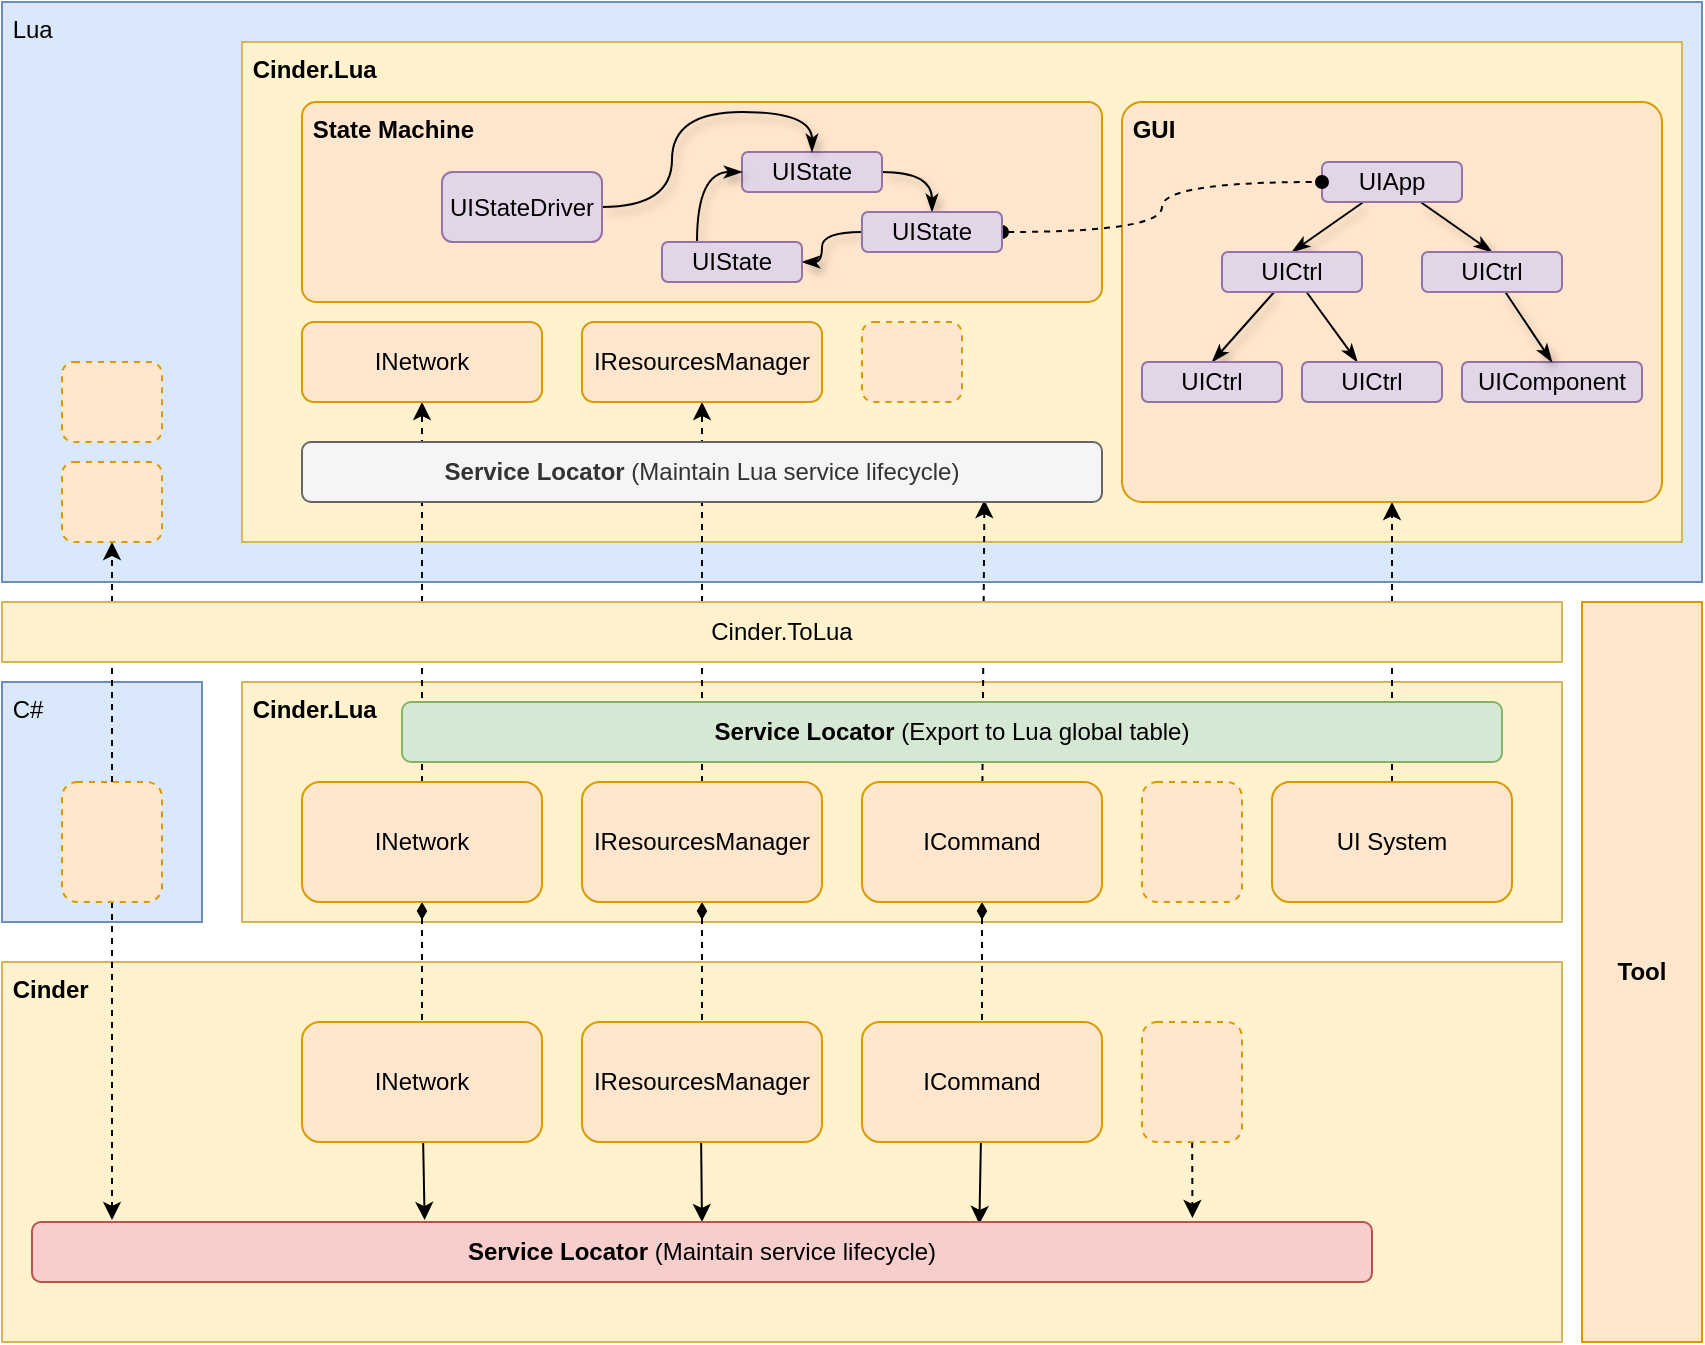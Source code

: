 <mxfile version="13.0.3" type="device"><diagram id="6hGFLwfOUW9BJ-s0fimq" name="Page-1"><mxGraphModel dx="1913" dy="1975" grid="1" gridSize="10" guides="0" tooltips="1" connect="1" arrows="1" fold="1" page="1" pageScale="1" pageWidth="827" pageHeight="1169" math="0" shadow="0"><root><mxCell id="0"/><mxCell id="1" parent="0"/><mxCell id="24" value="&amp;nbsp;C#" style="rounded=0;whiteSpace=wrap;html=1;align=left;fillColor=#dae8fc;strokeColor=#6c8ebf;fontColor=#000000;verticalAlign=top;" parent="1" vertex="1"><mxGeometry x="-40" y="240" width="100" height="120" as="geometry"/></mxCell><mxCell id="25" value="&amp;nbsp;Lua" style="rounded=0;whiteSpace=wrap;html=1;align=left;fillColor=#dae8fc;strokeColor=#6c8ebf;fontColor=#000000;verticalAlign=top;" parent="1" vertex="1"><mxGeometry x="-40" y="-100" width="850" height="290" as="geometry"/></mxCell><mxCell id="68" value="&amp;nbsp;Cinder.Lua" style="rounded=0;whiteSpace=wrap;html=1;align=left;verticalAlign=top;fillColor=#fff2cc;strokeColor=#d6b656;fontColor=#000000;fontStyle=1" parent="1" vertex="1"><mxGeometry x="80" y="-80" width="720" height="250" as="geometry"/></mxCell><mxCell id="3" value="&amp;nbsp;Cinder" style="rounded=0;whiteSpace=wrap;html=1;align=left;verticalAlign=top;fillColor=#fff2cc;strokeColor=#d6b656;fontColor=#000000;fontStyle=1" parent="1" vertex="1"><mxGeometry x="-40" y="380" width="780" height="190" as="geometry"/></mxCell><mxCell id="15" style="rounded=0;orthogonalLoop=1;jettySize=auto;html=1;strokeColor=#000000;entryX=0.293;entryY=-0.033;entryDx=0;entryDy=0;entryPerimeter=0;" parent="1" source="4" target="14" edge="1"><mxGeometry relative="1" as="geometry"><mxPoint x="165" y="512" as="targetPoint"/></mxGeometry></mxCell><mxCell id="4" value="INetwork" style="rounded=1;whiteSpace=wrap;html=1;align=center;fillColor=#ffe6cc;strokeColor=#d79b00;fontColor=#000000;" parent="1" vertex="1"><mxGeometry x="110" y="410" width="120" height="60" as="geometry"/></mxCell><mxCell id="18" style="rounded=0;orthogonalLoop=1;jettySize=auto;html=1;entryX=0.5;entryY=0;entryDx=0;entryDy=0;strokeColor=#000000;" parent="1" target="14" edge="1"><mxGeometry relative="1" as="geometry"><mxPoint x="309.565" y="470" as="sourcePoint"/><mxPoint x="308.97" y="510.99" as="targetPoint"/></mxGeometry></mxCell><mxCell id="5" value="IResourcesManager" style="rounded=1;whiteSpace=wrap;html=1;align=center;fillColor=#ffe6cc;strokeColor=#d79b00;fontColor=#000000;" parent="1" vertex="1"><mxGeometry x="250" y="410" width="120" height="60" as="geometry"/></mxCell><mxCell id="19" style="rounded=0;orthogonalLoop=1;jettySize=auto;html=1;strokeColor=#000000;entryX=0.707;entryY=0.033;entryDx=0;entryDy=0;entryPerimeter=0;" parent="1" source="6" target="14" edge="1"><mxGeometry relative="1" as="geometry"><mxPoint x="455" y="508" as="targetPoint"/></mxGeometry></mxCell><mxCell id="6" value="ICommand" style="rounded=1;whiteSpace=wrap;html=1;align=center;fillColor=#ffe6cc;strokeColor=#d79b00;fontColor=#000000;" parent="1" vertex="1"><mxGeometry x="390" y="410" width="120" height="60" as="geometry"/></mxCell><mxCell id="20" style="rounded=0;orthogonalLoop=1;jettySize=auto;html=1;dashed=1;strokeColor=#000000;entryX=0.866;entryY=-0.067;entryDx=0;entryDy=0;entryPerimeter=0;" parent="1" source="7" target="14" edge="1"><mxGeometry relative="1" as="geometry"/></mxCell><mxCell id="7" value="" style="rounded=1;whiteSpace=wrap;html=1;align=center;dashed=1;fillColor=#ffe6cc;strokeColor=#d79b00;fontColor=#000000;" parent="1" vertex="1"><mxGeometry x="530" y="410" width="50" height="60" as="geometry"/></mxCell><mxCell id="9" value="&amp;nbsp;Cinder.Lua" style="rounded=0;whiteSpace=wrap;html=1;align=left;verticalAlign=top;fillColor=#fff2cc;strokeColor=#d6b656;fontColor=#000000;fontStyle=1" parent="1" vertex="1"><mxGeometry x="80" y="240" width="660" height="120" as="geometry"/></mxCell><mxCell id="21" style="edgeStyle=orthogonalEdgeStyle;rounded=0;orthogonalLoop=1;jettySize=auto;html=1;entryX=0.5;entryY=0;entryDx=0;entryDy=0;dashed=1;strokeColor=#000000;startArrow=diamondThin;startFill=1;endArrow=none;endFill=0;" parent="1" source="10" target="4" edge="1"><mxGeometry relative="1" as="geometry"/></mxCell><mxCell id="28" style="rounded=0;orthogonalLoop=1;jettySize=auto;html=1;entryX=0.5;entryY=1;entryDx=0;entryDy=0;dashed=1;strokeColor=#000000;labelBorderColor=#FFFFFF;" parent="1" source="10" target="37" edge="1"><mxGeometry relative="1" as="geometry"/></mxCell><mxCell id="10" value="INetwork" style="rounded=1;whiteSpace=wrap;html=1;align=center;fillColor=#ffe6cc;strokeColor=#d79b00;fontColor=#000000;" parent="1" vertex="1"><mxGeometry x="110" y="290" width="120" height="60" as="geometry"/></mxCell><mxCell id="22" style="edgeStyle=orthogonalEdgeStyle;rounded=0;orthogonalLoop=1;jettySize=auto;html=1;dashed=1;strokeColor=#000000;endArrow=none;endFill=0;startArrow=diamondThin;startFill=1;" parent="1" source="11" target="5" edge="1"><mxGeometry relative="1" as="geometry"/></mxCell><mxCell id="34" style="edgeStyle=none;rounded=0;orthogonalLoop=1;jettySize=auto;html=1;entryX=0.5;entryY=1;entryDx=0;entryDy=0;dashed=1;strokeColor=#000000;" parent="1" source="11" target="38" edge="1"><mxGeometry relative="1" as="geometry"/></mxCell><mxCell id="11" value="IResourcesManager" style="rounded=1;whiteSpace=wrap;html=1;align=center;fillColor=#ffe6cc;strokeColor=#d79b00;fontColor=#000000;labelBackgroundColor=none;" parent="1" vertex="1"><mxGeometry x="250" y="290" width="120" height="60" as="geometry"/></mxCell><mxCell id="23" style="edgeStyle=orthogonalEdgeStyle;rounded=0;orthogonalLoop=1;jettySize=auto;html=1;entryX=0.5;entryY=0;entryDx=0;entryDy=0;dashed=1;strokeColor=#000000;endArrow=none;endFill=0;startArrow=diamondThin;startFill=1;" parent="1" source="12" target="6" edge="1"><mxGeometry relative="1" as="geometry"/></mxCell><mxCell id="32" style="edgeStyle=none;rounded=0;orthogonalLoop=1;jettySize=auto;html=1;entryX=0.853;entryY=0.967;entryDx=0;entryDy=0;dashed=1;strokeColor=#000000;entryPerimeter=0;" parent="1" source="12" target="50" edge="1"><mxGeometry relative="1" as="geometry"><mxPoint x="450" y="160" as="targetPoint"/></mxGeometry></mxCell><mxCell id="12" value="ICommand" style="rounded=1;whiteSpace=wrap;html=1;align=center;fillColor=#ffe6cc;strokeColor=#d79b00;fontColor=#000000;" parent="1" vertex="1"><mxGeometry x="390" y="290" width="120" height="60" as="geometry"/></mxCell><mxCell id="33" style="edgeStyle=none;rounded=0;orthogonalLoop=1;jettySize=auto;html=1;entryX=0.5;entryY=1;entryDx=0;entryDy=0;dashed=1;strokeColor=#000000;" parent="1" source="13" target="36" edge="1"><mxGeometry relative="1" as="geometry"/></mxCell><mxCell id="13" value="UI System" style="rounded=1;whiteSpace=wrap;html=1;align=center;fillColor=#ffe6cc;strokeColor=#d79b00;fontColor=#000000;" parent="1" vertex="1"><mxGeometry x="595" y="290" width="120" height="60" as="geometry"/></mxCell><mxCell id="14" value="Service Locator&amp;nbsp;&lt;span style=&quot;font-weight: normal&quot;&gt;(Maintain service lifecycle)&lt;/span&gt;" style="rounded=1;whiteSpace=wrap;html=1;align=center;fillColor=#f8cecc;strokeColor=#b85450;fontColor=#000000;fontStyle=1" parent="1" vertex="1"><mxGeometry x="-25" y="510" width="670" height="30" as="geometry"/></mxCell><mxCell id="27" style="rounded=0;orthogonalLoop=1;jettySize=auto;html=1;exitX=0.5;exitY=1;exitDx=0;exitDy=0;strokeColor=#000000;dashed=1;" parent="1" source="49" edge="1"><mxGeometry relative="1" as="geometry"><mxPoint x="15" y="509" as="targetPoint"/></mxGeometry></mxCell><mxCell id="7AV0UMH8qS-bA4AN7hqb-70" style="rounded=0;orthogonalLoop=1;jettySize=auto;html=1;entryX=0.5;entryY=1;entryDx=0;entryDy=0;dashed=1;exitX=0.5;exitY=0;exitDx=0;exitDy=0;" parent="1" source="49" target="69" edge="1"><mxGeometry relative="1" as="geometry"/></mxCell><mxCell id="26" value="" style="rounded=1;whiteSpace=wrap;html=1;align=center;dashed=1;fillColor=#ffe6cc;strokeColor=#d79b00;fontColor=#000000;" parent="1" vertex="1"><mxGeometry x="530" y="290" width="50" height="60" as="geometry"/></mxCell><mxCell id="35" value="Service Locator &lt;span style=&quot;font-weight: normal&quot;&gt;(Export to Lua global table)&lt;/span&gt;" style="rounded=1;whiteSpace=wrap;html=1;align=center;fillColor=#d5e8d4;strokeColor=#82b366;fontColor=#000000;fontStyle=1" parent="1" vertex="1"><mxGeometry x="160" y="250" width="550" height="30" as="geometry"/></mxCell><mxCell id="36" value="&amp;nbsp;GUI" style="rounded=1;whiteSpace=wrap;html=1;align=left;fillColor=#ffe6cc;strokeColor=#d79b00;fontColor=#000000;verticalAlign=top;arcSize=5;fontStyle=1" parent="1" vertex="1"><mxGeometry x="520" y="-50" width="270" height="200" as="geometry"/></mxCell><mxCell id="37" value="INetwork" style="rounded=1;whiteSpace=wrap;html=1;align=center;fillColor=#ffe6cc;strokeColor=#d79b00;fontColor=#000000;" parent="1" vertex="1"><mxGeometry x="110" y="60" width="120" height="40" as="geometry"/></mxCell><mxCell id="38" value="IResourcesManager" style="rounded=1;whiteSpace=wrap;html=1;align=center;fillColor=#ffe6cc;strokeColor=#d79b00;fontColor=#000000;" parent="1" vertex="1"><mxGeometry x="250" y="60" width="120" height="40" as="geometry"/></mxCell><mxCell id="62" style="rounded=0;orthogonalLoop=1;jettySize=auto;html=1;entryX=0.5;entryY=0;entryDx=0;entryDy=0;shadow=1;startArrow=none;startFill=0;endArrow=classicThin;endFill=1;strokeColor=#000000;fontColor=#000000;" parent="1" source="40" target="41" edge="1"><mxGeometry relative="1" as="geometry"/></mxCell><mxCell id="63" style="edgeStyle=none;rounded=0;orthogonalLoop=1;jettySize=auto;html=1;shadow=1;startArrow=none;startFill=0;endArrow=classicThin;endFill=1;strokeColor=#000000;fontColor=#000000;entryX=0.5;entryY=0;entryDx=0;entryDy=0;" parent="1" source="40" target="61" edge="1"><mxGeometry relative="1" as="geometry"/></mxCell><mxCell id="40" value="UIApp" style="rounded=1;whiteSpace=wrap;html=1;labelBackgroundColor=none;align=center;fillColor=#e1d5e7;strokeColor=#9673a6;fontColor=#000000;" parent="1" vertex="1"><mxGeometry x="620" y="-20" width="70" height="20" as="geometry"/></mxCell><mxCell id="66" style="edgeStyle=none;rounded=0;orthogonalLoop=1;jettySize=auto;html=1;entryX=0.5;entryY=0;entryDx=0;entryDy=0;shadow=1;startArrow=none;startFill=0;endArrow=classicThin;endFill=1;strokeColor=#000000;fontColor=#000000;" parent="1" source="41" target="65" edge="1"><mxGeometry relative="1" as="geometry"/></mxCell><mxCell id="7AV0UMH8qS-bA4AN7hqb-73" style="rounded=0;orthogonalLoop=1;jettySize=auto;html=1;startArrow=none;startFill=0;endArrow=classicThin;endFill=1;" parent="1" source="41" target="7AV0UMH8qS-bA4AN7hqb-72" edge="1"><mxGeometry relative="1" as="geometry"/></mxCell><mxCell id="41" value="UICtrl" style="rounded=1;whiteSpace=wrap;html=1;labelBackgroundColor=none;align=center;fillColor=#e1d5e7;strokeColor=#9673a6;fontColor=#000000;" parent="1" vertex="1"><mxGeometry x="570" y="25" width="70" height="20" as="geometry"/></mxCell><mxCell id="42" value="UIComponent" style="rounded=1;whiteSpace=wrap;html=1;labelBackgroundColor=none;align=center;fillColor=#e1d5e7;strokeColor=#9673a6;fontColor=#000000;" parent="1" vertex="1"><mxGeometry x="690" y="80" width="90" height="20" as="geometry"/></mxCell><mxCell id="43" value="&amp;nbsp;State Machine" style="rounded=1;whiteSpace=wrap;html=1;align=left;fillColor=#ffe6cc;strokeColor=#d79b00;fontColor=#000000;verticalAlign=top;arcSize=7;fontStyle=1" parent="1" vertex="1"><mxGeometry x="110" y="-50" width="400" height="100" as="geometry"/></mxCell><mxCell id="56" style="edgeStyle=orthogonalEdgeStyle;rounded=0;orthogonalLoop=1;jettySize=auto;html=1;entryX=0.5;entryY=0;entryDx=0;entryDy=0;shadow=1;startArrow=none;startFill=0;endArrow=classicThin;endFill=1;strokeColor=#000000;fontColor=#000000;curved=1;exitX=1;exitY=0.5;exitDx=0;exitDy=0;" parent="1" source="44" target="51" edge="1"><mxGeometry relative="1" as="geometry"/></mxCell><mxCell id="44" value="UIState" style="rounded=1;whiteSpace=wrap;html=1;labelBackgroundColor=none;align=center;fillColor=#e1d5e7;strokeColor=#9673a6;fontColor=#000000;" parent="1" vertex="1"><mxGeometry x="330" y="-25" width="70" height="20" as="geometry"/></mxCell><mxCell id="59" style="edgeStyle=orthogonalEdgeStyle;curved=1;rounded=0;orthogonalLoop=1;jettySize=auto;html=1;entryX=0.5;entryY=0;entryDx=0;entryDy=0;shadow=1;startArrow=none;startFill=0;endArrow=classicThin;endFill=1;strokeColor=#000000;fontColor=#000000;exitX=1;exitY=0.5;exitDx=0;exitDy=0;" parent="1" source="45" target="44" edge="1"><mxGeometry relative="1" as="geometry"/></mxCell><mxCell id="45" value="UIStateDriver" style="rounded=1;whiteSpace=wrap;html=1;labelBackgroundColor=none;align=center;fillColor=#e1d5e7;strokeColor=#9673a6;fontColor=#000000;" parent="1" vertex="1"><mxGeometry x="180" y="-15" width="80" height="35" as="geometry"/></mxCell><mxCell id="48" value="" style="rounded=1;whiteSpace=wrap;html=1;align=center;dashed=1;fillColor=#ffe6cc;strokeColor=#d79b00;fontColor=#000000;" parent="1" vertex="1"><mxGeometry x="390" y="60" width="50" height="40" as="geometry"/></mxCell><mxCell id="49" value="" style="rounded=1;whiteSpace=wrap;html=1;align=center;dashed=1;fillColor=#ffe6cc;strokeColor=#d79b00;fontColor=#000000;" parent="1" vertex="1"><mxGeometry x="-10" y="290" width="50" height="60" as="geometry"/></mxCell><mxCell id="50" value="Service Locator &lt;span style=&quot;font-weight: normal&quot;&gt;(Maintain Lua service lifecycle)&lt;/span&gt;" style="rounded=1;whiteSpace=wrap;html=1;align=center;fillColor=#f5f5f5;strokeColor=#666666;fontColor=#333333;labelBackgroundColor=none;labelBorderColor=none;fontStyle=1" parent="1" vertex="1"><mxGeometry x="110" y="120" width="400" height="30" as="geometry"/></mxCell><mxCell id="57" style="edgeStyle=orthogonalEdgeStyle;curved=1;rounded=0;orthogonalLoop=1;jettySize=auto;html=1;entryX=1;entryY=0.5;entryDx=0;entryDy=0;shadow=1;startArrow=none;startFill=0;endArrow=classicThin;endFill=1;strokeColor=#000000;fontColor=#000000;exitX=0;exitY=0.5;exitDx=0;exitDy=0;" parent="1" source="51" target="52" edge="1"><mxGeometry relative="1" as="geometry"><Array as="points"><mxPoint x="370" y="15"/><mxPoint x="370" y="30"/></Array></mxGeometry></mxCell><mxCell id="7AV0UMH8qS-bA4AN7hqb-71" style="edgeStyle=orthogonalEdgeStyle;rounded=0;orthogonalLoop=1;jettySize=auto;html=1;entryX=0;entryY=0.5;entryDx=0;entryDy=0;dashed=1;curved=1;endArrow=oval;endFill=1;startArrow=oval;startFill=1;" parent="1" source="51" target="40" edge="1"><mxGeometry relative="1" as="geometry"/></mxCell><mxCell id="51" value="UIState" style="rounded=1;whiteSpace=wrap;html=1;labelBackgroundColor=none;align=center;fillColor=#e1d5e7;strokeColor=#9673a6;fontColor=#000000;" parent="1" vertex="1"><mxGeometry x="390" y="5" width="70" height="20" as="geometry"/></mxCell><mxCell id="58" style="edgeStyle=orthogonalEdgeStyle;curved=1;rounded=0;orthogonalLoop=1;jettySize=auto;html=1;entryX=0;entryY=0.5;entryDx=0;entryDy=0;shadow=1;startArrow=none;startFill=0;endArrow=classicThin;endFill=1;strokeColor=#000000;fontColor=#000000;exitX=0.25;exitY=0;exitDx=0;exitDy=0;" parent="1" source="52" target="44" edge="1"><mxGeometry relative="1" as="geometry"/></mxCell><mxCell id="52" value="UIState" style="rounded=1;whiteSpace=wrap;html=1;labelBackgroundColor=none;align=center;fillColor=#e1d5e7;strokeColor=#9673a6;fontColor=#000000;" parent="1" vertex="1"><mxGeometry x="290" y="20" width="70" height="20" as="geometry"/></mxCell><mxCell id="55" style="edgeStyle=none;rounded=0;orthogonalLoop=1;jettySize=auto;html=1;exitX=0.25;exitY=0;exitDx=0;exitDy=0;shadow=1;startArrow=diamondThin;startFill=1;endArrow=none;endFill=0;strokeColor=#000000;fontColor=#000000;" parent="1" source="52" target="52" edge="1"><mxGeometry relative="1" as="geometry"/></mxCell><mxCell id="64" style="edgeStyle=none;rounded=0;orthogonalLoop=1;jettySize=auto;html=1;entryX=0.5;entryY=0;entryDx=0;entryDy=0;shadow=1;startArrow=none;startFill=0;endArrow=classicThin;endFill=1;strokeColor=#000000;fontColor=#000000;" parent="1" source="61" target="42" edge="1"><mxGeometry relative="1" as="geometry"/></mxCell><mxCell id="61" value="UICtrl" style="rounded=1;whiteSpace=wrap;html=1;labelBackgroundColor=none;align=center;fillColor=#e1d5e7;strokeColor=#9673a6;fontColor=#000000;" parent="1" vertex="1"><mxGeometry x="670" y="25" width="70" height="20" as="geometry"/></mxCell><mxCell id="65" value="UICtrl" style="rounded=1;whiteSpace=wrap;html=1;labelBackgroundColor=none;align=center;fillColor=#e1d5e7;strokeColor=#9673a6;fontColor=#000000;" parent="1" vertex="1"><mxGeometry x="530" y="80" width="70" height="20" as="geometry"/></mxCell><mxCell id="8" value="Cinder.ToLua" style="rounded=0;whiteSpace=wrap;html=1;align=center;fillColor=#fff2cc;strokeColor=#d6b656;fontColor=#000000;" parent="1" vertex="1"><mxGeometry x="-40" y="200" width="780" height="30" as="geometry"/></mxCell><mxCell id="67" value="Tool" style="rounded=0;whiteSpace=wrap;html=1;labelBackgroundColor=none;align=center;fillColor=#ffe6cc;strokeColor=#d79b00;horizontal=1;fontColor=#000000;fontStyle=1" parent="1" vertex="1"><mxGeometry x="750" y="200" width="60" height="370" as="geometry"/></mxCell><mxCell id="69" value="" style="rounded=1;whiteSpace=wrap;html=1;align=center;dashed=1;fillColor=#ffe6cc;strokeColor=#d79b00;fontColor=#000000;" parent="1" vertex="1"><mxGeometry x="-10" y="130" width="50" height="40" as="geometry"/></mxCell><mxCell id="70" value="" style="rounded=1;whiteSpace=wrap;html=1;align=center;dashed=1;fillColor=#ffe6cc;strokeColor=#d79b00;fontColor=#000000;" parent="1" vertex="1"><mxGeometry x="-10" y="80" width="50" height="40" as="geometry"/></mxCell><mxCell id="7AV0UMH8qS-bA4AN7hqb-72" value="UICtrl" style="rounded=1;whiteSpace=wrap;html=1;labelBackgroundColor=none;align=center;fillColor=#e1d5e7;strokeColor=#9673a6;fontColor=#000000;" parent="1" vertex="1"><mxGeometry x="610" y="80" width="70" height="20" as="geometry"/></mxCell></root></mxGraphModel></diagram></mxfile>